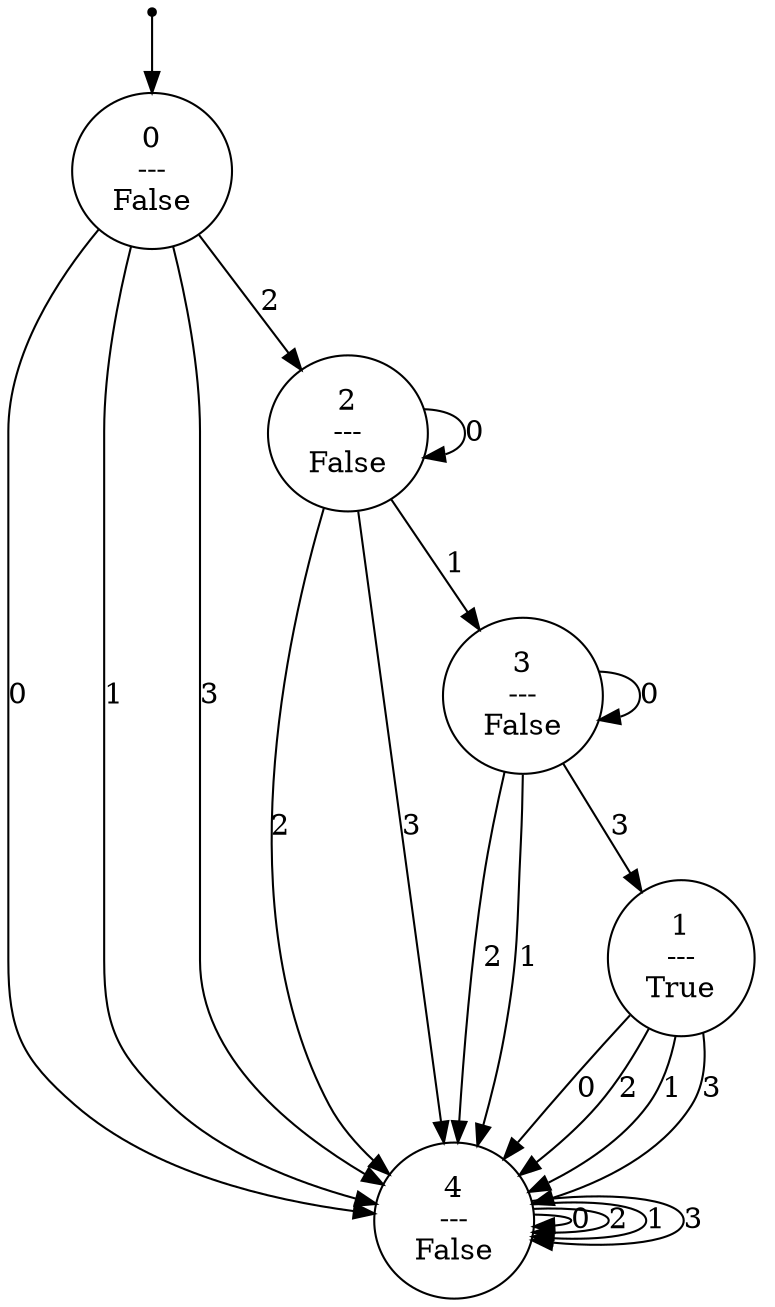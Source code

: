 digraph G {
0 [label="", shape=point];
0 -> 1;
1 [label="0\n---\nFalse"];
1 -> 5  [label=0];
1 -> 3  [label=2];
1 -> 5  [label=1];
1 -> 5  [label=3];
2 [label="1\n---\nTrue"];
2 -> 5  [label=0];
2 -> 5  [label=2];
2 -> 5  [label=1];
2 -> 5  [label=3];
3 [label="2\n---\nFalse"];
3 -> 3  [label=0];
3 -> 5  [label=2];
3 -> 4  [label=1];
3 -> 5  [label=3];
4 [label="3\n---\nFalse"];
4 -> 4  [label=0];
4 -> 5  [label=2];
4 -> 5  [label=1];
4 -> 2  [label=3];
5 [label="4\n---\nFalse"];
5 -> 5  [label=0];
5 -> 5  [label=2];
5 -> 5  [label=1];
5 -> 5  [label=3];
}
